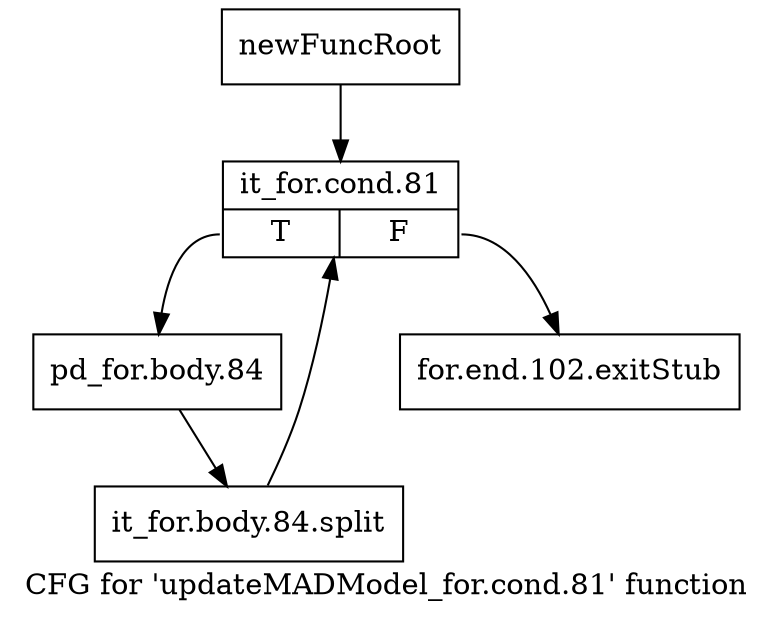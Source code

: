 digraph "CFG for 'updateMADModel_for.cond.81' function" {
	label="CFG for 'updateMADModel_for.cond.81' function";

	Node0x28197a0 [shape=record,label="{newFuncRoot}"];
	Node0x28197a0 -> Node0x2819840;
	Node0x28197f0 [shape=record,label="{for.end.102.exitStub}"];
	Node0x2819840 [shape=record,label="{it_for.cond.81|{<s0>T|<s1>F}}"];
	Node0x2819840:s0 -> Node0x2819890;
	Node0x2819840:s1 -> Node0x28197f0;
	Node0x2819890 [shape=record,label="{pd_for.body.84}"];
	Node0x2819890 -> Node0x38f55d0;
	Node0x38f55d0 [shape=record,label="{it_for.body.84.split}"];
	Node0x38f55d0 -> Node0x2819840;
}
